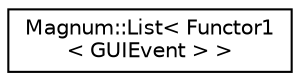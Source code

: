 digraph "圖形化之類別階層"
{
  edge [fontname="Helvetica",fontsize="10",labelfontname="Helvetica",labelfontsize="10"];
  node [fontname="Helvetica",fontsize="10",shape=record];
  rankdir="LR";
  Node1 [label="Magnum::List\< Functor1\l\< GUIEvent \> \>",height=0.2,width=0.4,color="black", fillcolor="white", style="filled",URL="$class_magnum_1_1_list.html"];
}
